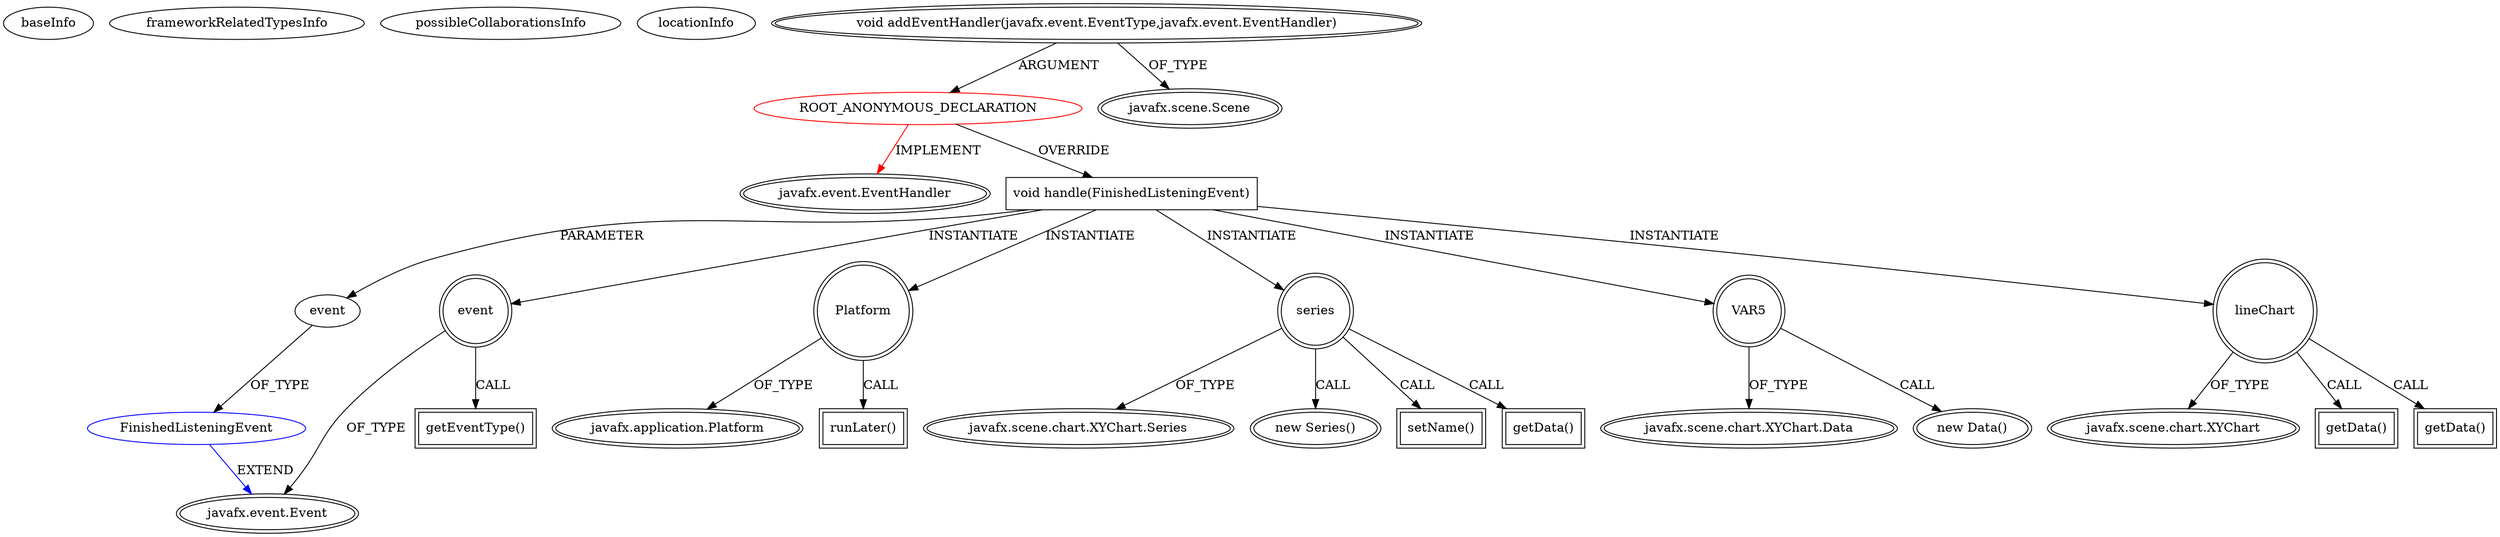 digraph {
baseInfo[graphId=4257,category="extension_graph",isAnonymous=true,possibleRelation=true]
frameworkRelatedTypesInfo[0="javafx.event.EventHandler"]
possibleCollaborationsInfo[0="4257~OVERRIDING_METHOD_DECLARATION-PARAMETER_DECLARATION-~javafx.event.EventHandler ~javafx.event.Event ~true~false"]
locationInfo[projectName="srikarr-Woot",filePath="/srikarr-Woot/Woot-master/src/Woot.java",contextSignature="void start(javafx.stage.Stage)",graphId="4257"]
0[label="ROOT_ANONYMOUS_DECLARATION",vertexType="ROOT_ANONYMOUS_DECLARATION",isFrameworkType=false,color=red]
1[label="javafx.event.EventHandler",vertexType="FRAMEWORK_INTERFACE_TYPE",isFrameworkType=true,peripheries=2]
2[label="void addEventHandler(javafx.event.EventType,javafx.event.EventHandler)",vertexType="OUTSIDE_CALL",isFrameworkType=true,peripheries=2]
3[label="javafx.scene.Scene",vertexType="FRAMEWORK_CLASS_TYPE",isFrameworkType=true,peripheries=2]
4[label="void handle(FinishedListeningEvent)",vertexType="OVERRIDING_METHOD_DECLARATION",isFrameworkType=false,shape=box]
5[label="event",vertexType="PARAMETER_DECLARATION",isFrameworkType=false]
6[label="FinishedListeningEvent",vertexType="REFERENCE_CLIENT_CLASS_DECLARATION",isFrameworkType=false,color=blue]
7[label="javafx.event.Event",vertexType="FRAMEWORK_CLASS_TYPE",isFrameworkType=true,peripheries=2]
8[label="event",vertexType="VARIABLE_EXPRESION",isFrameworkType=true,peripheries=2,shape=circle]
9[label="getEventType()",vertexType="INSIDE_CALL",isFrameworkType=true,peripheries=2,shape=box]
11[label="Platform",vertexType="VARIABLE_EXPRESION",isFrameworkType=true,peripheries=2,shape=circle]
13[label="javafx.application.Platform",vertexType="FRAMEWORK_CLASS_TYPE",isFrameworkType=true,peripheries=2]
12[label="runLater()",vertexType="INSIDE_CALL",isFrameworkType=true,peripheries=2,shape=box]
15[label="series",vertexType="VARIABLE_EXPRESION",isFrameworkType=true,peripheries=2,shape=circle]
16[label="javafx.scene.chart.XYChart.Series",vertexType="FRAMEWORK_CLASS_TYPE",isFrameworkType=true,peripheries=2]
14[label="new Series()",vertexType="CONSTRUCTOR_CALL",isFrameworkType=true,peripheries=2]
18[label="setName()",vertexType="INSIDE_CALL",isFrameworkType=true,peripheries=2,shape=box]
20[label="getData()",vertexType="INSIDE_CALL",isFrameworkType=true,peripheries=2,shape=box]
22[label="VAR5",vertexType="VARIABLE_EXPRESION",isFrameworkType=true,peripheries=2,shape=circle]
23[label="javafx.scene.chart.XYChart.Data",vertexType="FRAMEWORK_CLASS_TYPE",isFrameworkType=true,peripheries=2]
21[label="new Data()",vertexType="CONSTRUCTOR_CALL",isFrameworkType=true,peripheries=2]
24[label="lineChart",vertexType="VARIABLE_EXPRESION",isFrameworkType=true,peripheries=2,shape=circle]
26[label="javafx.scene.chart.XYChart",vertexType="FRAMEWORK_CLASS_TYPE",isFrameworkType=true,peripheries=2]
25[label="getData()",vertexType="INSIDE_CALL",isFrameworkType=true,peripheries=2,shape=box]
28[label="getData()",vertexType="INSIDE_CALL",isFrameworkType=true,peripheries=2,shape=box]
0->1[label="IMPLEMENT",color=red]
2->0[label="ARGUMENT"]
2->3[label="OF_TYPE"]
0->4[label="OVERRIDE"]
6->7[label="EXTEND",color=blue]
5->6[label="OF_TYPE"]
4->5[label="PARAMETER"]
4->8[label="INSTANTIATE"]
8->7[label="OF_TYPE"]
8->9[label="CALL"]
4->11[label="INSTANTIATE"]
11->13[label="OF_TYPE"]
11->12[label="CALL"]
4->15[label="INSTANTIATE"]
15->16[label="OF_TYPE"]
15->14[label="CALL"]
15->18[label="CALL"]
15->20[label="CALL"]
4->22[label="INSTANTIATE"]
22->23[label="OF_TYPE"]
22->21[label="CALL"]
4->24[label="INSTANTIATE"]
24->26[label="OF_TYPE"]
24->25[label="CALL"]
24->28[label="CALL"]
}

